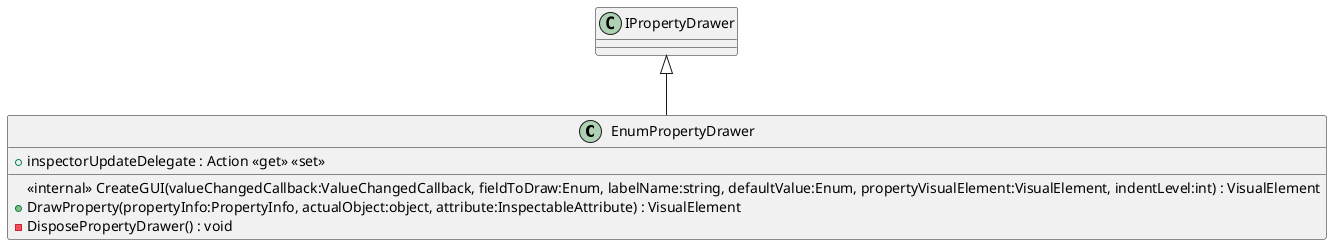 @startuml
class EnumPropertyDrawer {
    <<internal>> CreateGUI(valueChangedCallback:ValueChangedCallback, fieldToDraw:Enum, labelName:string, defaultValue:Enum, propertyVisualElement:VisualElement, indentLevel:int) : VisualElement
    + inspectorUpdateDelegate : Action <<get>> <<set>>
    + DrawProperty(propertyInfo:PropertyInfo, actualObject:object, attribute:InspectableAttribute) : VisualElement
    - DisposePropertyDrawer() : void
}
IPropertyDrawer <|-- EnumPropertyDrawer
@enduml
